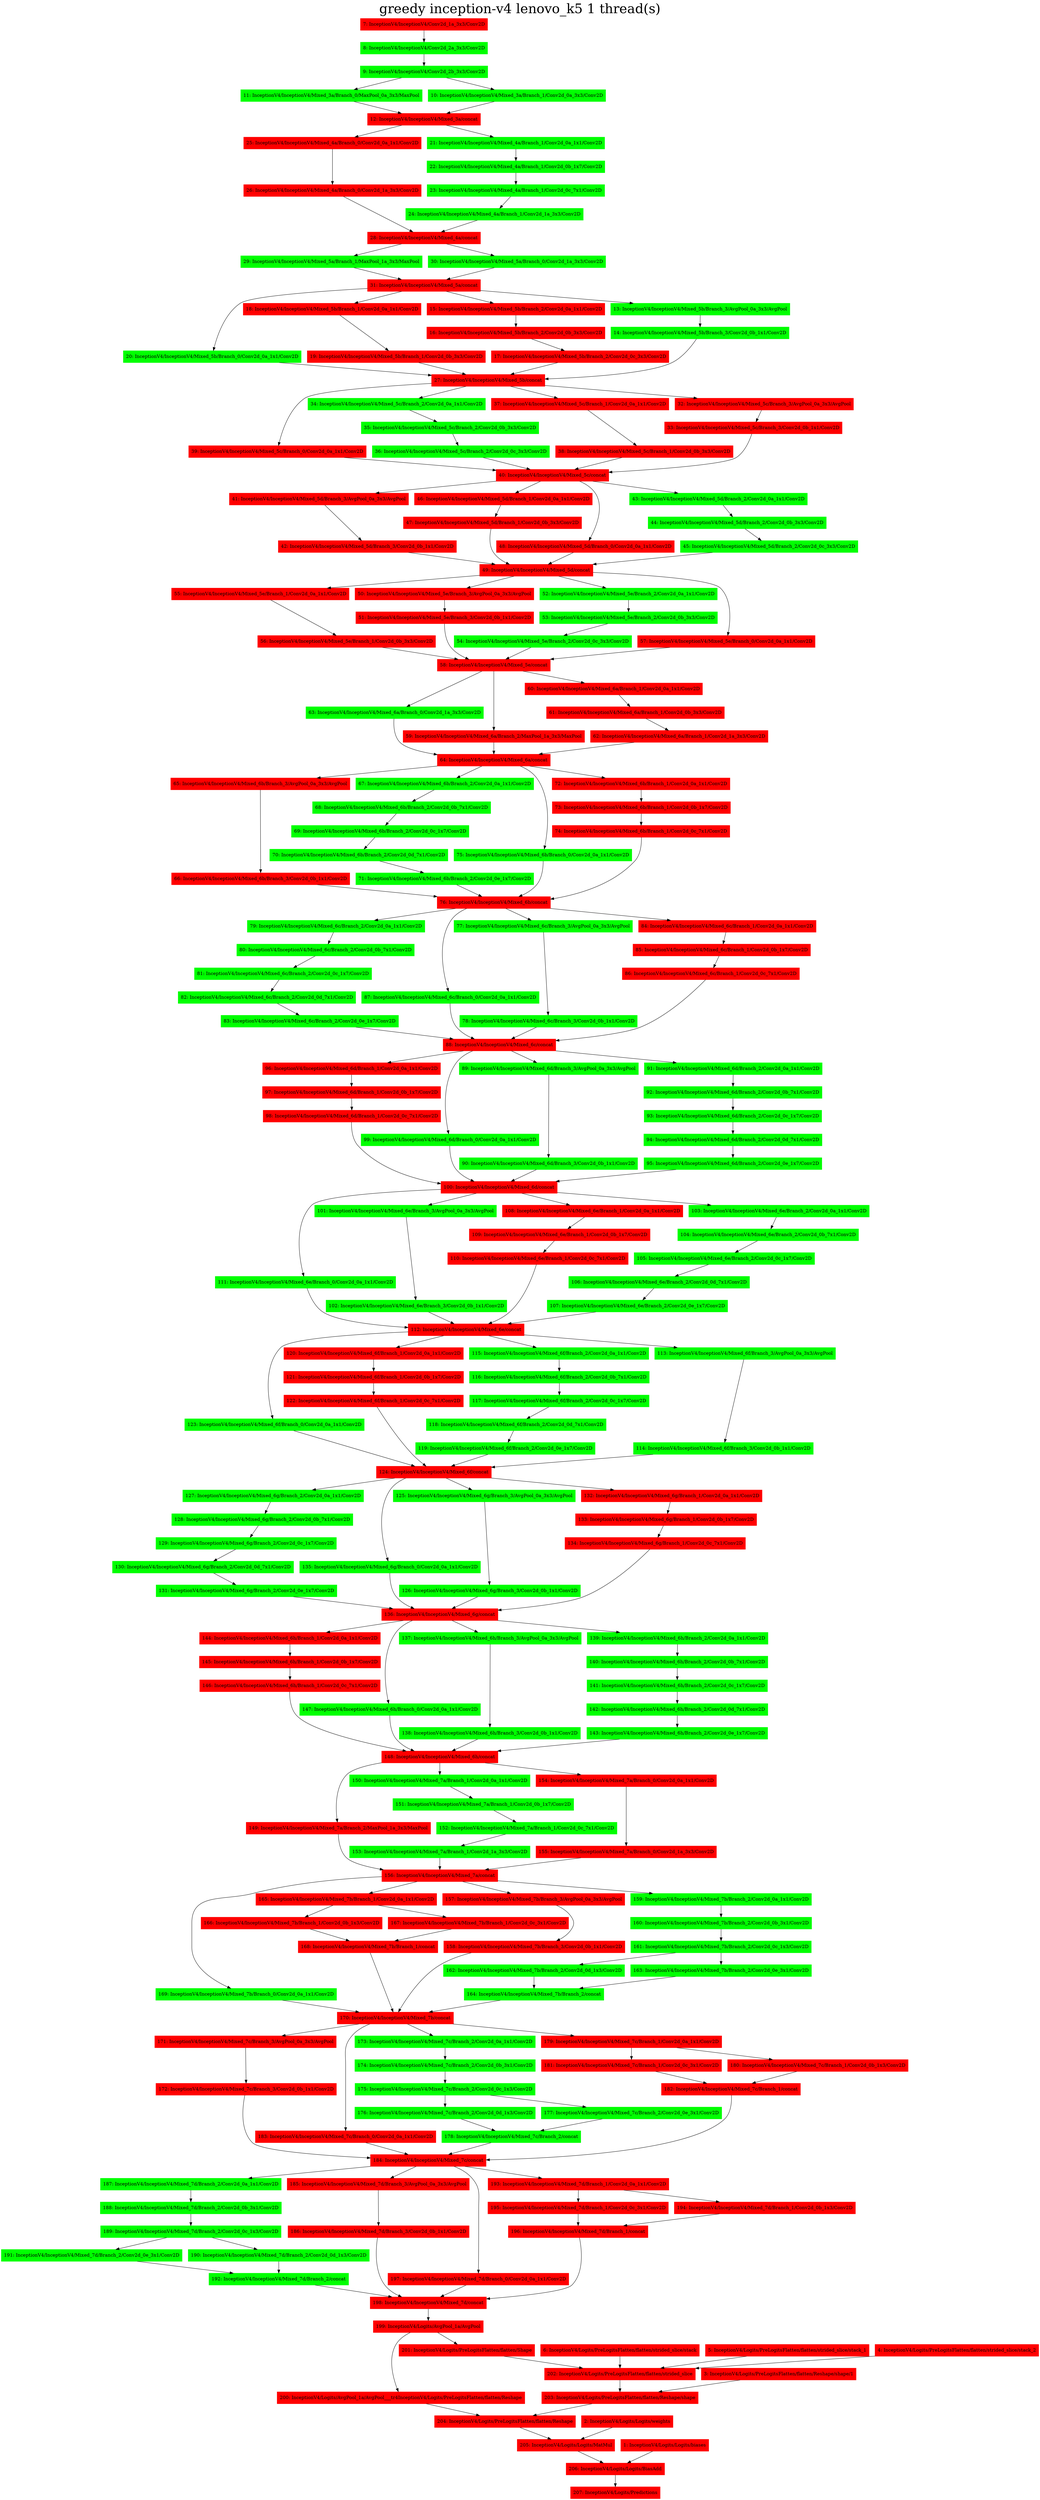 digraph G {
label     = "greedy inception-v4 lenovo_k5 1 thread(s)"
    labelloc  =  t // t: Place the graph's title on top.
    fontsize  = 40 // Make title stand out by giving a large font size
    fontcolor = black"7: InceptionV4/InceptionV4/Conv2d_1a_3x3/Conv2D"->"8: InceptionV4/InceptionV4/Conv2d_2a_3x3/Conv2D";
"7: InceptionV4/InceptionV4/Conv2d_1a_3x3/Conv2D" [shape=box,style=filled,color=red];
"8: InceptionV4/InceptionV4/Conv2d_2a_3x3/Conv2D"->"9: InceptionV4/InceptionV4/Conv2d_2b_3x3/Conv2D";
"8: InceptionV4/InceptionV4/Conv2d_2a_3x3/Conv2D" [shape=box,style=filled,color=green];
"9: InceptionV4/InceptionV4/Conv2d_2b_3x3/Conv2D"->"11: InceptionV4/InceptionV4/Mixed_3a/Branch_0/MaxPool_0a_3x3/MaxPool";
"9: InceptionV4/InceptionV4/Conv2d_2b_3x3/Conv2D"->"10: InceptionV4/InceptionV4/Mixed_3a/Branch_1/Conv2d_0a_3x3/Conv2D";
"9: InceptionV4/InceptionV4/Conv2d_2b_3x3/Conv2D" [shape=box,style=filled,color=green];
"11: InceptionV4/InceptionV4/Mixed_3a/Branch_0/MaxPool_0a_3x3/MaxPool"->"12: InceptionV4/InceptionV4/Mixed_3a/concat";
"11: InceptionV4/InceptionV4/Mixed_3a/Branch_0/MaxPool_0a_3x3/MaxPool" [shape=box,style=filled,color=green];
"10: InceptionV4/InceptionV4/Mixed_3a/Branch_1/Conv2d_0a_3x3/Conv2D"->"12: InceptionV4/InceptionV4/Mixed_3a/concat";
"10: InceptionV4/InceptionV4/Mixed_3a/Branch_1/Conv2d_0a_3x3/Conv2D" [shape=box,style=filled,color=green];
"12: InceptionV4/InceptionV4/Mixed_3a/concat"->"25: InceptionV4/InceptionV4/Mixed_4a/Branch_0/Conv2d_0a_1x1/Conv2D";
"12: InceptionV4/InceptionV4/Mixed_3a/concat"->"21: InceptionV4/InceptionV4/Mixed_4a/Branch_1/Conv2d_0a_1x1/Conv2D";
"12: InceptionV4/InceptionV4/Mixed_3a/concat" [shape=box,style=filled,color=red];
"25: InceptionV4/InceptionV4/Mixed_4a/Branch_0/Conv2d_0a_1x1/Conv2D"->"26: InceptionV4/InceptionV4/Mixed_4a/Branch_0/Conv2d_1a_3x3/Conv2D";
"25: InceptionV4/InceptionV4/Mixed_4a/Branch_0/Conv2d_0a_1x1/Conv2D" [shape=box,style=filled,color=red];
"26: InceptionV4/InceptionV4/Mixed_4a/Branch_0/Conv2d_1a_3x3/Conv2D"->"28: InceptionV4/InceptionV4/Mixed_4a/concat";
"26: InceptionV4/InceptionV4/Mixed_4a/Branch_0/Conv2d_1a_3x3/Conv2D" [shape=box,style=filled,color=red];
"21: InceptionV4/InceptionV4/Mixed_4a/Branch_1/Conv2d_0a_1x1/Conv2D"->"22: InceptionV4/InceptionV4/Mixed_4a/Branch_1/Conv2d_0b_1x7/Conv2D";
"21: InceptionV4/InceptionV4/Mixed_4a/Branch_1/Conv2d_0a_1x1/Conv2D" [shape=box,style=filled,color=green];
"22: InceptionV4/InceptionV4/Mixed_4a/Branch_1/Conv2d_0b_1x7/Conv2D"->"23: InceptionV4/InceptionV4/Mixed_4a/Branch_1/Conv2d_0c_7x1/Conv2D";
"22: InceptionV4/InceptionV4/Mixed_4a/Branch_1/Conv2d_0b_1x7/Conv2D" [shape=box,style=filled,color=green];
"23: InceptionV4/InceptionV4/Mixed_4a/Branch_1/Conv2d_0c_7x1/Conv2D"->"24: InceptionV4/InceptionV4/Mixed_4a/Branch_1/Conv2d_1a_3x3/Conv2D";
"23: InceptionV4/InceptionV4/Mixed_4a/Branch_1/Conv2d_0c_7x1/Conv2D" [shape=box,style=filled,color=green];
"24: InceptionV4/InceptionV4/Mixed_4a/Branch_1/Conv2d_1a_3x3/Conv2D"->"28: InceptionV4/InceptionV4/Mixed_4a/concat";
"24: InceptionV4/InceptionV4/Mixed_4a/Branch_1/Conv2d_1a_3x3/Conv2D" [shape=box,style=filled,color=green];
"28: InceptionV4/InceptionV4/Mixed_4a/concat"->"29: InceptionV4/InceptionV4/Mixed_5a/Branch_1/MaxPool_1a_3x3/MaxPool";
"28: InceptionV4/InceptionV4/Mixed_4a/concat"->"30: InceptionV4/InceptionV4/Mixed_5a/Branch_0/Conv2d_1a_3x3/Conv2D";
"28: InceptionV4/InceptionV4/Mixed_4a/concat" [shape=box,style=filled,color=red];
"30: InceptionV4/InceptionV4/Mixed_5a/Branch_0/Conv2d_1a_3x3/Conv2D"->"31: InceptionV4/InceptionV4/Mixed_5a/concat";
"30: InceptionV4/InceptionV4/Mixed_5a/Branch_0/Conv2d_1a_3x3/Conv2D" [shape=box,style=filled,color=green];
"29: InceptionV4/InceptionV4/Mixed_5a/Branch_1/MaxPool_1a_3x3/MaxPool"->"31: InceptionV4/InceptionV4/Mixed_5a/concat";
"29: InceptionV4/InceptionV4/Mixed_5a/Branch_1/MaxPool_1a_3x3/MaxPool" [shape=box,style=filled,color=green];
"31: InceptionV4/InceptionV4/Mixed_5a/concat"->"20: InceptionV4/InceptionV4/Mixed_5b/Branch_0/Conv2d_0a_1x1/Conv2D";
"31: InceptionV4/InceptionV4/Mixed_5a/concat"->"18: InceptionV4/InceptionV4/Mixed_5b/Branch_1/Conv2d_0a_1x1/Conv2D";
"31: InceptionV4/InceptionV4/Mixed_5a/concat"->"15: InceptionV4/InceptionV4/Mixed_5b/Branch_2/Conv2d_0a_1x1/Conv2D";
"31: InceptionV4/InceptionV4/Mixed_5a/concat"->"13: InceptionV4/InceptionV4/Mixed_5b/Branch_3/AvgPool_0a_3x3/AvgPool";
"31: InceptionV4/InceptionV4/Mixed_5a/concat" [shape=box,style=filled,color=red];
"20: InceptionV4/InceptionV4/Mixed_5b/Branch_0/Conv2d_0a_1x1/Conv2D"->"27: InceptionV4/InceptionV4/Mixed_5b/concat";
"20: InceptionV4/InceptionV4/Mixed_5b/Branch_0/Conv2d_0a_1x1/Conv2D" [shape=box,style=filled,color=green];
"18: InceptionV4/InceptionV4/Mixed_5b/Branch_1/Conv2d_0a_1x1/Conv2D"->"19: InceptionV4/InceptionV4/Mixed_5b/Branch_1/Conv2d_0b_3x3/Conv2D";
"18: InceptionV4/InceptionV4/Mixed_5b/Branch_1/Conv2d_0a_1x1/Conv2D" [shape=box,style=filled,color=red];
"19: InceptionV4/InceptionV4/Mixed_5b/Branch_1/Conv2d_0b_3x3/Conv2D"->"27: InceptionV4/InceptionV4/Mixed_5b/concat";
"19: InceptionV4/InceptionV4/Mixed_5b/Branch_1/Conv2d_0b_3x3/Conv2D" [shape=box,style=filled,color=red];
"15: InceptionV4/InceptionV4/Mixed_5b/Branch_2/Conv2d_0a_1x1/Conv2D"->"16: InceptionV4/InceptionV4/Mixed_5b/Branch_2/Conv2d_0b_3x3/Conv2D";
"15: InceptionV4/InceptionV4/Mixed_5b/Branch_2/Conv2d_0a_1x1/Conv2D" [shape=box,style=filled,color=red];
"16: InceptionV4/InceptionV4/Mixed_5b/Branch_2/Conv2d_0b_3x3/Conv2D"->"17: InceptionV4/InceptionV4/Mixed_5b/Branch_2/Conv2d_0c_3x3/Conv2D";
"16: InceptionV4/InceptionV4/Mixed_5b/Branch_2/Conv2d_0b_3x3/Conv2D" [shape=box,style=filled,color=red];
"17: InceptionV4/InceptionV4/Mixed_5b/Branch_2/Conv2d_0c_3x3/Conv2D"->"27: InceptionV4/InceptionV4/Mixed_5b/concat";
"17: InceptionV4/InceptionV4/Mixed_5b/Branch_2/Conv2d_0c_3x3/Conv2D" [shape=box,style=filled,color=red];
"13: InceptionV4/InceptionV4/Mixed_5b/Branch_3/AvgPool_0a_3x3/AvgPool"->"14: InceptionV4/InceptionV4/Mixed_5b/Branch_3/Conv2d_0b_1x1/Conv2D";
"13: InceptionV4/InceptionV4/Mixed_5b/Branch_3/AvgPool_0a_3x3/AvgPool" [shape=box,style=filled,color=green];
"14: InceptionV4/InceptionV4/Mixed_5b/Branch_3/Conv2d_0b_1x1/Conv2D"->"27: InceptionV4/InceptionV4/Mixed_5b/concat";
"14: InceptionV4/InceptionV4/Mixed_5b/Branch_3/Conv2d_0b_1x1/Conv2D" [shape=box,style=filled,color=green];
"27: InceptionV4/InceptionV4/Mixed_5b/concat"->"39: InceptionV4/InceptionV4/Mixed_5c/Branch_0/Conv2d_0a_1x1/Conv2D";
"27: InceptionV4/InceptionV4/Mixed_5b/concat"->"34: InceptionV4/InceptionV4/Mixed_5c/Branch_2/Conv2d_0a_1x1/Conv2D";
"27: InceptionV4/InceptionV4/Mixed_5b/concat"->"37: InceptionV4/InceptionV4/Mixed_5c/Branch_1/Conv2d_0a_1x1/Conv2D";
"27: InceptionV4/InceptionV4/Mixed_5b/concat"->"32: InceptionV4/InceptionV4/Mixed_5c/Branch_3/AvgPool_0a_3x3/AvgPool";
"27: InceptionV4/InceptionV4/Mixed_5b/concat" [shape=box,style=filled,color=red];
"39: InceptionV4/InceptionV4/Mixed_5c/Branch_0/Conv2d_0a_1x1/Conv2D"->"40: InceptionV4/InceptionV4/Mixed_5c/concat";
"39: InceptionV4/InceptionV4/Mixed_5c/Branch_0/Conv2d_0a_1x1/Conv2D" [shape=box,style=filled,color=red];
"37: InceptionV4/InceptionV4/Mixed_5c/Branch_1/Conv2d_0a_1x1/Conv2D"->"38: InceptionV4/InceptionV4/Mixed_5c/Branch_1/Conv2d_0b_3x3/Conv2D";
"37: InceptionV4/InceptionV4/Mixed_5c/Branch_1/Conv2d_0a_1x1/Conv2D" [shape=box,style=filled,color=red];
"38: InceptionV4/InceptionV4/Mixed_5c/Branch_1/Conv2d_0b_3x3/Conv2D"->"40: InceptionV4/InceptionV4/Mixed_5c/concat";
"38: InceptionV4/InceptionV4/Mixed_5c/Branch_1/Conv2d_0b_3x3/Conv2D" [shape=box,style=filled,color=red];
"34: InceptionV4/InceptionV4/Mixed_5c/Branch_2/Conv2d_0a_1x1/Conv2D"->"35: InceptionV4/InceptionV4/Mixed_5c/Branch_2/Conv2d_0b_3x3/Conv2D";
"34: InceptionV4/InceptionV4/Mixed_5c/Branch_2/Conv2d_0a_1x1/Conv2D" [shape=box,style=filled,color=green];
"35: InceptionV4/InceptionV4/Mixed_5c/Branch_2/Conv2d_0b_3x3/Conv2D"->"36: InceptionV4/InceptionV4/Mixed_5c/Branch_2/Conv2d_0c_3x3/Conv2D";
"35: InceptionV4/InceptionV4/Mixed_5c/Branch_2/Conv2d_0b_3x3/Conv2D" [shape=box,style=filled,color=green];
"36: InceptionV4/InceptionV4/Mixed_5c/Branch_2/Conv2d_0c_3x3/Conv2D"->"40: InceptionV4/InceptionV4/Mixed_5c/concat";
"36: InceptionV4/InceptionV4/Mixed_5c/Branch_2/Conv2d_0c_3x3/Conv2D" [shape=box,style=filled,color=green];
"32: InceptionV4/InceptionV4/Mixed_5c/Branch_3/AvgPool_0a_3x3/AvgPool"->"33: InceptionV4/InceptionV4/Mixed_5c/Branch_3/Conv2d_0b_1x1/Conv2D";
"32: InceptionV4/InceptionV4/Mixed_5c/Branch_3/AvgPool_0a_3x3/AvgPool" [shape=box,style=filled,color=red];
"33: InceptionV4/InceptionV4/Mixed_5c/Branch_3/Conv2d_0b_1x1/Conv2D"->"40: InceptionV4/InceptionV4/Mixed_5c/concat";
"33: InceptionV4/InceptionV4/Mixed_5c/Branch_3/Conv2d_0b_1x1/Conv2D" [shape=box,style=filled,color=red];
"40: InceptionV4/InceptionV4/Mixed_5c/concat"->"41: InceptionV4/InceptionV4/Mixed_5d/Branch_3/AvgPool_0a_3x3/AvgPool";
"40: InceptionV4/InceptionV4/Mixed_5c/concat"->"46: InceptionV4/InceptionV4/Mixed_5d/Branch_1/Conv2d_0a_1x1/Conv2D";
"40: InceptionV4/InceptionV4/Mixed_5c/concat"->"48: InceptionV4/InceptionV4/Mixed_5d/Branch_0/Conv2d_0a_1x1/Conv2D";
"40: InceptionV4/InceptionV4/Mixed_5c/concat"->"43: InceptionV4/InceptionV4/Mixed_5d/Branch_2/Conv2d_0a_1x1/Conv2D";
"40: InceptionV4/InceptionV4/Mixed_5c/concat" [shape=box,style=filled,color=red];
"48: InceptionV4/InceptionV4/Mixed_5d/Branch_0/Conv2d_0a_1x1/Conv2D"->"49: InceptionV4/InceptionV4/Mixed_5d/concat";
"48: InceptionV4/InceptionV4/Mixed_5d/Branch_0/Conv2d_0a_1x1/Conv2D" [shape=box,style=filled,color=red];
"46: InceptionV4/InceptionV4/Mixed_5d/Branch_1/Conv2d_0a_1x1/Conv2D"->"47: InceptionV4/InceptionV4/Mixed_5d/Branch_1/Conv2d_0b_3x3/Conv2D";
"46: InceptionV4/InceptionV4/Mixed_5d/Branch_1/Conv2d_0a_1x1/Conv2D" [shape=box,style=filled,color=red];
"47: InceptionV4/InceptionV4/Mixed_5d/Branch_1/Conv2d_0b_3x3/Conv2D"->"49: InceptionV4/InceptionV4/Mixed_5d/concat";
"47: InceptionV4/InceptionV4/Mixed_5d/Branch_1/Conv2d_0b_3x3/Conv2D" [shape=box,style=filled,color=red];
"43: InceptionV4/InceptionV4/Mixed_5d/Branch_2/Conv2d_0a_1x1/Conv2D"->"44: InceptionV4/InceptionV4/Mixed_5d/Branch_2/Conv2d_0b_3x3/Conv2D";
"43: InceptionV4/InceptionV4/Mixed_5d/Branch_2/Conv2d_0a_1x1/Conv2D" [shape=box,style=filled,color=green];
"44: InceptionV4/InceptionV4/Mixed_5d/Branch_2/Conv2d_0b_3x3/Conv2D"->"45: InceptionV4/InceptionV4/Mixed_5d/Branch_2/Conv2d_0c_3x3/Conv2D";
"44: InceptionV4/InceptionV4/Mixed_5d/Branch_2/Conv2d_0b_3x3/Conv2D" [shape=box,style=filled,color=green];
"45: InceptionV4/InceptionV4/Mixed_5d/Branch_2/Conv2d_0c_3x3/Conv2D"->"49: InceptionV4/InceptionV4/Mixed_5d/concat";
"45: InceptionV4/InceptionV4/Mixed_5d/Branch_2/Conv2d_0c_3x3/Conv2D" [shape=box,style=filled,color=green];
"41: InceptionV4/InceptionV4/Mixed_5d/Branch_3/AvgPool_0a_3x3/AvgPool"->"42: InceptionV4/InceptionV4/Mixed_5d/Branch_3/Conv2d_0b_1x1/Conv2D";
"41: InceptionV4/InceptionV4/Mixed_5d/Branch_3/AvgPool_0a_3x3/AvgPool" [shape=box,style=filled,color=red];
"42: InceptionV4/InceptionV4/Mixed_5d/Branch_3/Conv2d_0b_1x1/Conv2D"->"49: InceptionV4/InceptionV4/Mixed_5d/concat";
"42: InceptionV4/InceptionV4/Mixed_5d/Branch_3/Conv2d_0b_1x1/Conv2D" [shape=box,style=filled,color=red];
"49: InceptionV4/InceptionV4/Mixed_5d/concat"->"55: InceptionV4/InceptionV4/Mixed_5e/Branch_1/Conv2d_0a_1x1/Conv2D";
"49: InceptionV4/InceptionV4/Mixed_5d/concat"->"50: InceptionV4/InceptionV4/Mixed_5e/Branch_3/AvgPool_0a_3x3/AvgPool";
"49: InceptionV4/InceptionV4/Mixed_5d/concat"->"52: InceptionV4/InceptionV4/Mixed_5e/Branch_2/Conv2d_0a_1x1/Conv2D";
"49: InceptionV4/InceptionV4/Mixed_5d/concat"->"57: InceptionV4/InceptionV4/Mixed_5e/Branch_0/Conv2d_0a_1x1/Conv2D";
"49: InceptionV4/InceptionV4/Mixed_5d/concat" [shape=box,style=filled,color=red];
"57: InceptionV4/InceptionV4/Mixed_5e/Branch_0/Conv2d_0a_1x1/Conv2D"->"58: InceptionV4/InceptionV4/Mixed_5e/concat";
"57: InceptionV4/InceptionV4/Mixed_5e/Branch_0/Conv2d_0a_1x1/Conv2D" [shape=box,style=filled,color=red];
"55: InceptionV4/InceptionV4/Mixed_5e/Branch_1/Conv2d_0a_1x1/Conv2D"->"56: InceptionV4/InceptionV4/Mixed_5e/Branch_1/Conv2d_0b_3x3/Conv2D";
"55: InceptionV4/InceptionV4/Mixed_5e/Branch_1/Conv2d_0a_1x1/Conv2D" [shape=box,style=filled,color=red];
"56: InceptionV4/InceptionV4/Mixed_5e/Branch_1/Conv2d_0b_3x3/Conv2D"->"58: InceptionV4/InceptionV4/Mixed_5e/concat";
"56: InceptionV4/InceptionV4/Mixed_5e/Branch_1/Conv2d_0b_3x3/Conv2D" [shape=box,style=filled,color=red];
"52: InceptionV4/InceptionV4/Mixed_5e/Branch_2/Conv2d_0a_1x1/Conv2D"->"53: InceptionV4/InceptionV4/Mixed_5e/Branch_2/Conv2d_0b_3x3/Conv2D";
"52: InceptionV4/InceptionV4/Mixed_5e/Branch_2/Conv2d_0a_1x1/Conv2D" [shape=box,style=filled,color=green];
"53: InceptionV4/InceptionV4/Mixed_5e/Branch_2/Conv2d_0b_3x3/Conv2D"->"54: InceptionV4/InceptionV4/Mixed_5e/Branch_2/Conv2d_0c_3x3/Conv2D";
"53: InceptionV4/InceptionV4/Mixed_5e/Branch_2/Conv2d_0b_3x3/Conv2D" [shape=box,style=filled,color=green];
"54: InceptionV4/InceptionV4/Mixed_5e/Branch_2/Conv2d_0c_3x3/Conv2D"->"58: InceptionV4/InceptionV4/Mixed_5e/concat";
"54: InceptionV4/InceptionV4/Mixed_5e/Branch_2/Conv2d_0c_3x3/Conv2D" [shape=box,style=filled,color=green];
"50: InceptionV4/InceptionV4/Mixed_5e/Branch_3/AvgPool_0a_3x3/AvgPool"->"51: InceptionV4/InceptionV4/Mixed_5e/Branch_3/Conv2d_0b_1x1/Conv2D";
"50: InceptionV4/InceptionV4/Mixed_5e/Branch_3/AvgPool_0a_3x3/AvgPool" [shape=box,style=filled,color=red];
"51: InceptionV4/InceptionV4/Mixed_5e/Branch_3/Conv2d_0b_1x1/Conv2D"->"58: InceptionV4/InceptionV4/Mixed_5e/concat";
"51: InceptionV4/InceptionV4/Mixed_5e/Branch_3/Conv2d_0b_1x1/Conv2D" [shape=box,style=filled,color=red];
"58: InceptionV4/InceptionV4/Mixed_5e/concat"->"63: InceptionV4/InceptionV4/Mixed_6a/Branch_0/Conv2d_1a_3x3/Conv2D";
"58: InceptionV4/InceptionV4/Mixed_5e/concat"->"59: InceptionV4/InceptionV4/Mixed_6a/Branch_2/MaxPool_1a_3x3/MaxPool";
"58: InceptionV4/InceptionV4/Mixed_5e/concat"->"60: InceptionV4/InceptionV4/Mixed_6a/Branch_1/Conv2d_0a_1x1/Conv2D";
"58: InceptionV4/InceptionV4/Mixed_5e/concat" [shape=box,style=filled,color=red];
"63: InceptionV4/InceptionV4/Mixed_6a/Branch_0/Conv2d_1a_3x3/Conv2D"->"64: InceptionV4/InceptionV4/Mixed_6a/concat";
"63: InceptionV4/InceptionV4/Mixed_6a/Branch_0/Conv2d_1a_3x3/Conv2D" [shape=box,style=filled,color=green];
"60: InceptionV4/InceptionV4/Mixed_6a/Branch_1/Conv2d_0a_1x1/Conv2D"->"61: InceptionV4/InceptionV4/Mixed_6a/Branch_1/Conv2d_0b_3x3/Conv2D";
"60: InceptionV4/InceptionV4/Mixed_6a/Branch_1/Conv2d_0a_1x1/Conv2D" [shape=box,style=filled,color=red];
"61: InceptionV4/InceptionV4/Mixed_6a/Branch_1/Conv2d_0b_3x3/Conv2D"->"62: InceptionV4/InceptionV4/Mixed_6a/Branch_1/Conv2d_1a_3x3/Conv2D";
"61: InceptionV4/InceptionV4/Mixed_6a/Branch_1/Conv2d_0b_3x3/Conv2D" [shape=box,style=filled,color=red];
"62: InceptionV4/InceptionV4/Mixed_6a/Branch_1/Conv2d_1a_3x3/Conv2D"->"64: InceptionV4/InceptionV4/Mixed_6a/concat";
"62: InceptionV4/InceptionV4/Mixed_6a/Branch_1/Conv2d_1a_3x3/Conv2D" [shape=box,style=filled,color=red];
"59: InceptionV4/InceptionV4/Mixed_6a/Branch_2/MaxPool_1a_3x3/MaxPool"->"64: InceptionV4/InceptionV4/Mixed_6a/concat";
"59: InceptionV4/InceptionV4/Mixed_6a/Branch_2/MaxPool_1a_3x3/MaxPool" [shape=box,style=filled,color=red];
"64: InceptionV4/InceptionV4/Mixed_6a/concat"->"65: InceptionV4/InceptionV4/Mixed_6b/Branch_3/AvgPool_0a_3x3/AvgPool";
"64: InceptionV4/InceptionV4/Mixed_6a/concat"->"67: InceptionV4/InceptionV4/Mixed_6b/Branch_2/Conv2d_0a_1x1/Conv2D";
"64: InceptionV4/InceptionV4/Mixed_6a/concat"->"75: InceptionV4/InceptionV4/Mixed_6b/Branch_0/Conv2d_0a_1x1/Conv2D";
"64: InceptionV4/InceptionV4/Mixed_6a/concat"->"72: InceptionV4/InceptionV4/Mixed_6b/Branch_1/Conv2d_0a_1x1/Conv2D";
"64: InceptionV4/InceptionV4/Mixed_6a/concat" [shape=box,style=filled,color=red];
"75: InceptionV4/InceptionV4/Mixed_6b/Branch_0/Conv2d_0a_1x1/Conv2D"->"76: InceptionV4/InceptionV4/Mixed_6b/concat";
"75: InceptionV4/InceptionV4/Mixed_6b/Branch_0/Conv2d_0a_1x1/Conv2D" [shape=box,style=filled,color=green];
"72: InceptionV4/InceptionV4/Mixed_6b/Branch_1/Conv2d_0a_1x1/Conv2D"->"73: InceptionV4/InceptionV4/Mixed_6b/Branch_1/Conv2d_0b_1x7/Conv2D";
"72: InceptionV4/InceptionV4/Mixed_6b/Branch_1/Conv2d_0a_1x1/Conv2D" [shape=box,style=filled,color=red];
"73: InceptionV4/InceptionV4/Mixed_6b/Branch_1/Conv2d_0b_1x7/Conv2D"->"74: InceptionV4/InceptionV4/Mixed_6b/Branch_1/Conv2d_0c_7x1/Conv2D";
"73: InceptionV4/InceptionV4/Mixed_6b/Branch_1/Conv2d_0b_1x7/Conv2D" [shape=box,style=filled,color=red];
"74: InceptionV4/InceptionV4/Mixed_6b/Branch_1/Conv2d_0c_7x1/Conv2D"->"76: InceptionV4/InceptionV4/Mixed_6b/concat";
"74: InceptionV4/InceptionV4/Mixed_6b/Branch_1/Conv2d_0c_7x1/Conv2D" [shape=box,style=filled,color=red];
"67: InceptionV4/InceptionV4/Mixed_6b/Branch_2/Conv2d_0a_1x1/Conv2D"->"68: InceptionV4/InceptionV4/Mixed_6b/Branch_2/Conv2d_0b_7x1/Conv2D";
"67: InceptionV4/InceptionV4/Mixed_6b/Branch_2/Conv2d_0a_1x1/Conv2D" [shape=box,style=filled,color=green];
"68: InceptionV4/InceptionV4/Mixed_6b/Branch_2/Conv2d_0b_7x1/Conv2D"->"69: InceptionV4/InceptionV4/Mixed_6b/Branch_2/Conv2d_0c_1x7/Conv2D";
"68: InceptionV4/InceptionV4/Mixed_6b/Branch_2/Conv2d_0b_7x1/Conv2D" [shape=box,style=filled,color=green];
"69: InceptionV4/InceptionV4/Mixed_6b/Branch_2/Conv2d_0c_1x7/Conv2D"->"70: InceptionV4/InceptionV4/Mixed_6b/Branch_2/Conv2d_0d_7x1/Conv2D";
"69: InceptionV4/InceptionV4/Mixed_6b/Branch_2/Conv2d_0c_1x7/Conv2D" [shape=box,style=filled,color=green];
"70: InceptionV4/InceptionV4/Mixed_6b/Branch_2/Conv2d_0d_7x1/Conv2D"->"71: InceptionV4/InceptionV4/Mixed_6b/Branch_2/Conv2d_0e_1x7/Conv2D";
"70: InceptionV4/InceptionV4/Mixed_6b/Branch_2/Conv2d_0d_7x1/Conv2D" [shape=box,style=filled,color=green];
"71: InceptionV4/InceptionV4/Mixed_6b/Branch_2/Conv2d_0e_1x7/Conv2D"->"76: InceptionV4/InceptionV4/Mixed_6b/concat";
"71: InceptionV4/InceptionV4/Mixed_6b/Branch_2/Conv2d_0e_1x7/Conv2D" [shape=box,style=filled,color=green];
"65: InceptionV4/InceptionV4/Mixed_6b/Branch_3/AvgPool_0a_3x3/AvgPool"->"66: InceptionV4/InceptionV4/Mixed_6b/Branch_3/Conv2d_0b_1x1/Conv2D";
"65: InceptionV4/InceptionV4/Mixed_6b/Branch_3/AvgPool_0a_3x3/AvgPool" [shape=box,style=filled,color=red];
"66: InceptionV4/InceptionV4/Mixed_6b/Branch_3/Conv2d_0b_1x1/Conv2D"->"76: InceptionV4/InceptionV4/Mixed_6b/concat";
"66: InceptionV4/InceptionV4/Mixed_6b/Branch_3/Conv2d_0b_1x1/Conv2D" [shape=box,style=filled,color=red];
"76: InceptionV4/InceptionV4/Mixed_6b/concat"->"79: InceptionV4/InceptionV4/Mixed_6c/Branch_2/Conv2d_0a_1x1/Conv2D";
"76: InceptionV4/InceptionV4/Mixed_6b/concat"->"87: InceptionV4/InceptionV4/Mixed_6c/Branch_0/Conv2d_0a_1x1/Conv2D";
"76: InceptionV4/InceptionV4/Mixed_6b/concat"->"77: InceptionV4/InceptionV4/Mixed_6c/Branch_3/AvgPool_0a_3x3/AvgPool";
"76: InceptionV4/InceptionV4/Mixed_6b/concat"->"84: InceptionV4/InceptionV4/Mixed_6c/Branch_1/Conv2d_0a_1x1/Conv2D";
"76: InceptionV4/InceptionV4/Mixed_6b/concat" [shape=box,style=filled,color=red];
"87: InceptionV4/InceptionV4/Mixed_6c/Branch_0/Conv2d_0a_1x1/Conv2D"->"88: InceptionV4/InceptionV4/Mixed_6c/concat";
"87: InceptionV4/InceptionV4/Mixed_6c/Branch_0/Conv2d_0a_1x1/Conv2D" [shape=box,style=filled,color=green];
"84: InceptionV4/InceptionV4/Mixed_6c/Branch_1/Conv2d_0a_1x1/Conv2D"->"85: InceptionV4/InceptionV4/Mixed_6c/Branch_1/Conv2d_0b_1x7/Conv2D";
"84: InceptionV4/InceptionV4/Mixed_6c/Branch_1/Conv2d_0a_1x1/Conv2D" [shape=box,style=filled,color=red];
"85: InceptionV4/InceptionV4/Mixed_6c/Branch_1/Conv2d_0b_1x7/Conv2D"->"86: InceptionV4/InceptionV4/Mixed_6c/Branch_1/Conv2d_0c_7x1/Conv2D";
"85: InceptionV4/InceptionV4/Mixed_6c/Branch_1/Conv2d_0b_1x7/Conv2D" [shape=box,style=filled,color=red];
"86: InceptionV4/InceptionV4/Mixed_6c/Branch_1/Conv2d_0c_7x1/Conv2D"->"88: InceptionV4/InceptionV4/Mixed_6c/concat";
"86: InceptionV4/InceptionV4/Mixed_6c/Branch_1/Conv2d_0c_7x1/Conv2D" [shape=box,style=filled,color=red];
"79: InceptionV4/InceptionV4/Mixed_6c/Branch_2/Conv2d_0a_1x1/Conv2D"->"80: InceptionV4/InceptionV4/Mixed_6c/Branch_2/Conv2d_0b_7x1/Conv2D";
"79: InceptionV4/InceptionV4/Mixed_6c/Branch_2/Conv2d_0a_1x1/Conv2D" [shape=box,style=filled,color=green];
"80: InceptionV4/InceptionV4/Mixed_6c/Branch_2/Conv2d_0b_7x1/Conv2D"->"81: InceptionV4/InceptionV4/Mixed_6c/Branch_2/Conv2d_0c_1x7/Conv2D";
"80: InceptionV4/InceptionV4/Mixed_6c/Branch_2/Conv2d_0b_7x1/Conv2D" [shape=box,style=filled,color=green];
"81: InceptionV4/InceptionV4/Mixed_6c/Branch_2/Conv2d_0c_1x7/Conv2D"->"82: InceptionV4/InceptionV4/Mixed_6c/Branch_2/Conv2d_0d_7x1/Conv2D";
"81: InceptionV4/InceptionV4/Mixed_6c/Branch_2/Conv2d_0c_1x7/Conv2D" [shape=box,style=filled,color=green];
"82: InceptionV4/InceptionV4/Mixed_6c/Branch_2/Conv2d_0d_7x1/Conv2D"->"83: InceptionV4/InceptionV4/Mixed_6c/Branch_2/Conv2d_0e_1x7/Conv2D";
"82: InceptionV4/InceptionV4/Mixed_6c/Branch_2/Conv2d_0d_7x1/Conv2D" [shape=box,style=filled,color=green];
"83: InceptionV4/InceptionV4/Mixed_6c/Branch_2/Conv2d_0e_1x7/Conv2D"->"88: InceptionV4/InceptionV4/Mixed_6c/concat";
"83: InceptionV4/InceptionV4/Mixed_6c/Branch_2/Conv2d_0e_1x7/Conv2D" [shape=box,style=filled,color=green];
"77: InceptionV4/InceptionV4/Mixed_6c/Branch_3/AvgPool_0a_3x3/AvgPool"->"78: InceptionV4/InceptionV4/Mixed_6c/Branch_3/Conv2d_0b_1x1/Conv2D";
"77: InceptionV4/InceptionV4/Mixed_6c/Branch_3/AvgPool_0a_3x3/AvgPool" [shape=box,style=filled,color=green];
"78: InceptionV4/InceptionV4/Mixed_6c/Branch_3/Conv2d_0b_1x1/Conv2D"->"88: InceptionV4/InceptionV4/Mixed_6c/concat";
"78: InceptionV4/InceptionV4/Mixed_6c/Branch_3/Conv2d_0b_1x1/Conv2D" [shape=box,style=filled,color=green];
"88: InceptionV4/InceptionV4/Mixed_6c/concat"->"96: InceptionV4/InceptionV4/Mixed_6d/Branch_1/Conv2d_0a_1x1/Conv2D";
"88: InceptionV4/InceptionV4/Mixed_6c/concat"->"99: InceptionV4/InceptionV4/Mixed_6d/Branch_0/Conv2d_0a_1x1/Conv2D";
"88: InceptionV4/InceptionV4/Mixed_6c/concat"->"89: InceptionV4/InceptionV4/Mixed_6d/Branch_3/AvgPool_0a_3x3/AvgPool";
"88: InceptionV4/InceptionV4/Mixed_6c/concat"->"91: InceptionV4/InceptionV4/Mixed_6d/Branch_2/Conv2d_0a_1x1/Conv2D";
"88: InceptionV4/InceptionV4/Mixed_6c/concat" [shape=box,style=filled,color=red];
"99: InceptionV4/InceptionV4/Mixed_6d/Branch_0/Conv2d_0a_1x1/Conv2D"->"100: InceptionV4/InceptionV4/Mixed_6d/concat";
"99: InceptionV4/InceptionV4/Mixed_6d/Branch_0/Conv2d_0a_1x1/Conv2D" [shape=box,style=filled,color=green];
"96: InceptionV4/InceptionV4/Mixed_6d/Branch_1/Conv2d_0a_1x1/Conv2D"->"97: InceptionV4/InceptionV4/Mixed_6d/Branch_1/Conv2d_0b_1x7/Conv2D";
"96: InceptionV4/InceptionV4/Mixed_6d/Branch_1/Conv2d_0a_1x1/Conv2D" [shape=box,style=filled,color=red];
"97: InceptionV4/InceptionV4/Mixed_6d/Branch_1/Conv2d_0b_1x7/Conv2D"->"98: InceptionV4/InceptionV4/Mixed_6d/Branch_1/Conv2d_0c_7x1/Conv2D";
"97: InceptionV4/InceptionV4/Mixed_6d/Branch_1/Conv2d_0b_1x7/Conv2D" [shape=box,style=filled,color=red];
"98: InceptionV4/InceptionV4/Mixed_6d/Branch_1/Conv2d_0c_7x1/Conv2D"->"100: InceptionV4/InceptionV4/Mixed_6d/concat";
"98: InceptionV4/InceptionV4/Mixed_6d/Branch_1/Conv2d_0c_7x1/Conv2D" [shape=box,style=filled,color=red];
"91: InceptionV4/InceptionV4/Mixed_6d/Branch_2/Conv2d_0a_1x1/Conv2D"->"92: InceptionV4/InceptionV4/Mixed_6d/Branch_2/Conv2d_0b_7x1/Conv2D";
"91: InceptionV4/InceptionV4/Mixed_6d/Branch_2/Conv2d_0a_1x1/Conv2D" [shape=box,style=filled,color=green];
"92: InceptionV4/InceptionV4/Mixed_6d/Branch_2/Conv2d_0b_7x1/Conv2D"->"93: InceptionV4/InceptionV4/Mixed_6d/Branch_2/Conv2d_0c_1x7/Conv2D";
"92: InceptionV4/InceptionV4/Mixed_6d/Branch_2/Conv2d_0b_7x1/Conv2D" [shape=box,style=filled,color=green];
"93: InceptionV4/InceptionV4/Mixed_6d/Branch_2/Conv2d_0c_1x7/Conv2D"->"94: InceptionV4/InceptionV4/Mixed_6d/Branch_2/Conv2d_0d_7x1/Conv2D";
"93: InceptionV4/InceptionV4/Mixed_6d/Branch_2/Conv2d_0c_1x7/Conv2D" [shape=box,style=filled,color=green];
"94: InceptionV4/InceptionV4/Mixed_6d/Branch_2/Conv2d_0d_7x1/Conv2D"->"95: InceptionV4/InceptionV4/Mixed_6d/Branch_2/Conv2d_0e_1x7/Conv2D";
"94: InceptionV4/InceptionV4/Mixed_6d/Branch_2/Conv2d_0d_7x1/Conv2D" [shape=box,style=filled,color=green];
"95: InceptionV4/InceptionV4/Mixed_6d/Branch_2/Conv2d_0e_1x7/Conv2D"->"100: InceptionV4/InceptionV4/Mixed_6d/concat";
"95: InceptionV4/InceptionV4/Mixed_6d/Branch_2/Conv2d_0e_1x7/Conv2D" [shape=box,style=filled,color=green];
"89: InceptionV4/InceptionV4/Mixed_6d/Branch_3/AvgPool_0a_3x3/AvgPool"->"90: InceptionV4/InceptionV4/Mixed_6d/Branch_3/Conv2d_0b_1x1/Conv2D";
"89: InceptionV4/InceptionV4/Mixed_6d/Branch_3/AvgPool_0a_3x3/AvgPool" [shape=box,style=filled,color=green];
"90: InceptionV4/InceptionV4/Mixed_6d/Branch_3/Conv2d_0b_1x1/Conv2D"->"100: InceptionV4/InceptionV4/Mixed_6d/concat";
"90: InceptionV4/InceptionV4/Mixed_6d/Branch_3/Conv2d_0b_1x1/Conv2D" [shape=box,style=filled,color=green];
"100: InceptionV4/InceptionV4/Mixed_6d/concat"->"111: InceptionV4/InceptionV4/Mixed_6e/Branch_0/Conv2d_0a_1x1/Conv2D";
"100: InceptionV4/InceptionV4/Mixed_6d/concat"->"101: InceptionV4/InceptionV4/Mixed_6e/Branch_3/AvgPool_0a_3x3/AvgPool";
"100: InceptionV4/InceptionV4/Mixed_6d/concat"->"108: InceptionV4/InceptionV4/Mixed_6e/Branch_1/Conv2d_0a_1x1/Conv2D";
"100: InceptionV4/InceptionV4/Mixed_6d/concat"->"103: InceptionV4/InceptionV4/Mixed_6e/Branch_2/Conv2d_0a_1x1/Conv2D";
"100: InceptionV4/InceptionV4/Mixed_6d/concat" [shape=box,style=filled,color=red];
"111: InceptionV4/InceptionV4/Mixed_6e/Branch_0/Conv2d_0a_1x1/Conv2D"->"112: InceptionV4/InceptionV4/Mixed_6e/concat";
"111: InceptionV4/InceptionV4/Mixed_6e/Branch_0/Conv2d_0a_1x1/Conv2D" [shape=box,style=filled,color=green];
"108: InceptionV4/InceptionV4/Mixed_6e/Branch_1/Conv2d_0a_1x1/Conv2D"->"109: InceptionV4/InceptionV4/Mixed_6e/Branch_1/Conv2d_0b_1x7/Conv2D";
"108: InceptionV4/InceptionV4/Mixed_6e/Branch_1/Conv2d_0a_1x1/Conv2D" [shape=box,style=filled,color=red];
"109: InceptionV4/InceptionV4/Mixed_6e/Branch_1/Conv2d_0b_1x7/Conv2D"->"110: InceptionV4/InceptionV4/Mixed_6e/Branch_1/Conv2d_0c_7x1/Conv2D";
"109: InceptionV4/InceptionV4/Mixed_6e/Branch_1/Conv2d_0b_1x7/Conv2D" [shape=box,style=filled,color=red];
"110: InceptionV4/InceptionV4/Mixed_6e/Branch_1/Conv2d_0c_7x1/Conv2D"->"112: InceptionV4/InceptionV4/Mixed_6e/concat";
"110: InceptionV4/InceptionV4/Mixed_6e/Branch_1/Conv2d_0c_7x1/Conv2D" [shape=box,style=filled,color=red];
"103: InceptionV4/InceptionV4/Mixed_6e/Branch_2/Conv2d_0a_1x1/Conv2D"->"104: InceptionV4/InceptionV4/Mixed_6e/Branch_2/Conv2d_0b_7x1/Conv2D";
"103: InceptionV4/InceptionV4/Mixed_6e/Branch_2/Conv2d_0a_1x1/Conv2D" [shape=box,style=filled,color=green];
"104: InceptionV4/InceptionV4/Mixed_6e/Branch_2/Conv2d_0b_7x1/Conv2D"->"105: InceptionV4/InceptionV4/Mixed_6e/Branch_2/Conv2d_0c_1x7/Conv2D";
"104: InceptionV4/InceptionV4/Mixed_6e/Branch_2/Conv2d_0b_7x1/Conv2D" [shape=box,style=filled,color=green];
"105: InceptionV4/InceptionV4/Mixed_6e/Branch_2/Conv2d_0c_1x7/Conv2D"->"106: InceptionV4/InceptionV4/Mixed_6e/Branch_2/Conv2d_0d_7x1/Conv2D";
"105: InceptionV4/InceptionV4/Mixed_6e/Branch_2/Conv2d_0c_1x7/Conv2D" [shape=box,style=filled,color=green];
"106: InceptionV4/InceptionV4/Mixed_6e/Branch_2/Conv2d_0d_7x1/Conv2D"->"107: InceptionV4/InceptionV4/Mixed_6e/Branch_2/Conv2d_0e_1x7/Conv2D";
"106: InceptionV4/InceptionV4/Mixed_6e/Branch_2/Conv2d_0d_7x1/Conv2D" [shape=box,style=filled,color=green];
"107: InceptionV4/InceptionV4/Mixed_6e/Branch_2/Conv2d_0e_1x7/Conv2D"->"112: InceptionV4/InceptionV4/Mixed_6e/concat";
"107: InceptionV4/InceptionV4/Mixed_6e/Branch_2/Conv2d_0e_1x7/Conv2D" [shape=box,style=filled,color=green];
"101: InceptionV4/InceptionV4/Mixed_6e/Branch_3/AvgPool_0a_3x3/AvgPool"->"102: InceptionV4/InceptionV4/Mixed_6e/Branch_3/Conv2d_0b_1x1/Conv2D";
"101: InceptionV4/InceptionV4/Mixed_6e/Branch_3/AvgPool_0a_3x3/AvgPool" [shape=box,style=filled,color=green];
"102: InceptionV4/InceptionV4/Mixed_6e/Branch_3/Conv2d_0b_1x1/Conv2D"->"112: InceptionV4/InceptionV4/Mixed_6e/concat";
"102: InceptionV4/InceptionV4/Mixed_6e/Branch_3/Conv2d_0b_1x1/Conv2D" [shape=box,style=filled,color=green];
"112: InceptionV4/InceptionV4/Mixed_6e/concat"->"123: InceptionV4/InceptionV4/Mixed_6f/Branch_0/Conv2d_0a_1x1/Conv2D";
"112: InceptionV4/InceptionV4/Mixed_6e/concat"->"120: InceptionV4/InceptionV4/Mixed_6f/Branch_1/Conv2d_0a_1x1/Conv2D";
"112: InceptionV4/InceptionV4/Mixed_6e/concat"->"115: InceptionV4/InceptionV4/Mixed_6f/Branch_2/Conv2d_0a_1x1/Conv2D";
"112: InceptionV4/InceptionV4/Mixed_6e/concat"->"113: InceptionV4/InceptionV4/Mixed_6f/Branch_3/AvgPool_0a_3x3/AvgPool";
"112: InceptionV4/InceptionV4/Mixed_6e/concat" [shape=box,style=filled,color=red];
"123: InceptionV4/InceptionV4/Mixed_6f/Branch_0/Conv2d_0a_1x1/Conv2D"->"124: InceptionV4/InceptionV4/Mixed_6f/concat";
"123: InceptionV4/InceptionV4/Mixed_6f/Branch_0/Conv2d_0a_1x1/Conv2D" [shape=box,style=filled,color=green];
"120: InceptionV4/InceptionV4/Mixed_6f/Branch_1/Conv2d_0a_1x1/Conv2D"->"121: InceptionV4/InceptionV4/Mixed_6f/Branch_1/Conv2d_0b_1x7/Conv2D";
"120: InceptionV4/InceptionV4/Mixed_6f/Branch_1/Conv2d_0a_1x1/Conv2D" [shape=box,style=filled,color=red];
"121: InceptionV4/InceptionV4/Mixed_6f/Branch_1/Conv2d_0b_1x7/Conv2D"->"122: InceptionV4/InceptionV4/Mixed_6f/Branch_1/Conv2d_0c_7x1/Conv2D";
"121: InceptionV4/InceptionV4/Mixed_6f/Branch_1/Conv2d_0b_1x7/Conv2D" [shape=box,style=filled,color=red];
"122: InceptionV4/InceptionV4/Mixed_6f/Branch_1/Conv2d_0c_7x1/Conv2D"->"124: InceptionV4/InceptionV4/Mixed_6f/concat";
"122: InceptionV4/InceptionV4/Mixed_6f/Branch_1/Conv2d_0c_7x1/Conv2D" [shape=box,style=filled,color=red];
"115: InceptionV4/InceptionV4/Mixed_6f/Branch_2/Conv2d_0a_1x1/Conv2D"->"116: InceptionV4/InceptionV4/Mixed_6f/Branch_2/Conv2d_0b_7x1/Conv2D";
"115: InceptionV4/InceptionV4/Mixed_6f/Branch_2/Conv2d_0a_1x1/Conv2D" [shape=box,style=filled,color=green];
"116: InceptionV4/InceptionV4/Mixed_6f/Branch_2/Conv2d_0b_7x1/Conv2D"->"117: InceptionV4/InceptionV4/Mixed_6f/Branch_2/Conv2d_0c_1x7/Conv2D";
"116: InceptionV4/InceptionV4/Mixed_6f/Branch_2/Conv2d_0b_7x1/Conv2D" [shape=box,style=filled,color=green];
"117: InceptionV4/InceptionV4/Mixed_6f/Branch_2/Conv2d_0c_1x7/Conv2D"->"118: InceptionV4/InceptionV4/Mixed_6f/Branch_2/Conv2d_0d_7x1/Conv2D";
"117: InceptionV4/InceptionV4/Mixed_6f/Branch_2/Conv2d_0c_1x7/Conv2D" [shape=box,style=filled,color=green];
"118: InceptionV4/InceptionV4/Mixed_6f/Branch_2/Conv2d_0d_7x1/Conv2D"->"119: InceptionV4/InceptionV4/Mixed_6f/Branch_2/Conv2d_0e_1x7/Conv2D";
"118: InceptionV4/InceptionV4/Mixed_6f/Branch_2/Conv2d_0d_7x1/Conv2D" [shape=box,style=filled,color=green];
"119: InceptionV4/InceptionV4/Mixed_6f/Branch_2/Conv2d_0e_1x7/Conv2D"->"124: InceptionV4/InceptionV4/Mixed_6f/concat";
"119: InceptionV4/InceptionV4/Mixed_6f/Branch_2/Conv2d_0e_1x7/Conv2D" [shape=box,style=filled,color=green];
"113: InceptionV4/InceptionV4/Mixed_6f/Branch_3/AvgPool_0a_3x3/AvgPool"->"114: InceptionV4/InceptionV4/Mixed_6f/Branch_3/Conv2d_0b_1x1/Conv2D";
"113: InceptionV4/InceptionV4/Mixed_6f/Branch_3/AvgPool_0a_3x3/AvgPool" [shape=box,style=filled,color=green];
"114: InceptionV4/InceptionV4/Mixed_6f/Branch_3/Conv2d_0b_1x1/Conv2D"->"124: InceptionV4/InceptionV4/Mixed_6f/concat";
"114: InceptionV4/InceptionV4/Mixed_6f/Branch_3/Conv2d_0b_1x1/Conv2D" [shape=box,style=filled,color=green];
"124: InceptionV4/InceptionV4/Mixed_6f/concat"->"127: InceptionV4/InceptionV4/Mixed_6g/Branch_2/Conv2d_0a_1x1/Conv2D";
"124: InceptionV4/InceptionV4/Mixed_6f/concat"->"135: InceptionV4/InceptionV4/Mixed_6g/Branch_0/Conv2d_0a_1x1/Conv2D";
"124: InceptionV4/InceptionV4/Mixed_6f/concat"->"125: InceptionV4/InceptionV4/Mixed_6g/Branch_3/AvgPool_0a_3x3/AvgPool";
"124: InceptionV4/InceptionV4/Mixed_6f/concat"->"132: InceptionV4/InceptionV4/Mixed_6g/Branch_1/Conv2d_0a_1x1/Conv2D";
"124: InceptionV4/InceptionV4/Mixed_6f/concat" [shape=box,style=filled,color=red];
"135: InceptionV4/InceptionV4/Mixed_6g/Branch_0/Conv2d_0a_1x1/Conv2D"->"136: InceptionV4/InceptionV4/Mixed_6g/concat";
"135: InceptionV4/InceptionV4/Mixed_6g/Branch_0/Conv2d_0a_1x1/Conv2D" [shape=box,style=filled,color=green];
"132: InceptionV4/InceptionV4/Mixed_6g/Branch_1/Conv2d_0a_1x1/Conv2D"->"133: InceptionV4/InceptionV4/Mixed_6g/Branch_1/Conv2d_0b_1x7/Conv2D";
"132: InceptionV4/InceptionV4/Mixed_6g/Branch_1/Conv2d_0a_1x1/Conv2D" [shape=box,style=filled,color=red];
"133: InceptionV4/InceptionV4/Mixed_6g/Branch_1/Conv2d_0b_1x7/Conv2D"->"134: InceptionV4/InceptionV4/Mixed_6g/Branch_1/Conv2d_0c_7x1/Conv2D";
"133: InceptionV4/InceptionV4/Mixed_6g/Branch_1/Conv2d_0b_1x7/Conv2D" [shape=box,style=filled,color=red];
"134: InceptionV4/InceptionV4/Mixed_6g/Branch_1/Conv2d_0c_7x1/Conv2D"->"136: InceptionV4/InceptionV4/Mixed_6g/concat";
"134: InceptionV4/InceptionV4/Mixed_6g/Branch_1/Conv2d_0c_7x1/Conv2D" [shape=box,style=filled,color=red];
"127: InceptionV4/InceptionV4/Mixed_6g/Branch_2/Conv2d_0a_1x1/Conv2D"->"128: InceptionV4/InceptionV4/Mixed_6g/Branch_2/Conv2d_0b_7x1/Conv2D";
"127: InceptionV4/InceptionV4/Mixed_6g/Branch_2/Conv2d_0a_1x1/Conv2D" [shape=box,style=filled,color=green];
"128: InceptionV4/InceptionV4/Mixed_6g/Branch_2/Conv2d_0b_7x1/Conv2D"->"129: InceptionV4/InceptionV4/Mixed_6g/Branch_2/Conv2d_0c_1x7/Conv2D";
"128: InceptionV4/InceptionV4/Mixed_6g/Branch_2/Conv2d_0b_7x1/Conv2D" [shape=box,style=filled,color=green];
"129: InceptionV4/InceptionV4/Mixed_6g/Branch_2/Conv2d_0c_1x7/Conv2D"->"130: InceptionV4/InceptionV4/Mixed_6g/Branch_2/Conv2d_0d_7x1/Conv2D";
"129: InceptionV4/InceptionV4/Mixed_6g/Branch_2/Conv2d_0c_1x7/Conv2D" [shape=box,style=filled,color=green];
"130: InceptionV4/InceptionV4/Mixed_6g/Branch_2/Conv2d_0d_7x1/Conv2D"->"131: InceptionV4/InceptionV4/Mixed_6g/Branch_2/Conv2d_0e_1x7/Conv2D";
"130: InceptionV4/InceptionV4/Mixed_6g/Branch_2/Conv2d_0d_7x1/Conv2D" [shape=box,style=filled,color=green];
"131: InceptionV4/InceptionV4/Mixed_6g/Branch_2/Conv2d_0e_1x7/Conv2D"->"136: InceptionV4/InceptionV4/Mixed_6g/concat";
"131: InceptionV4/InceptionV4/Mixed_6g/Branch_2/Conv2d_0e_1x7/Conv2D" [shape=box,style=filled,color=green];
"125: InceptionV4/InceptionV4/Mixed_6g/Branch_3/AvgPool_0a_3x3/AvgPool"->"126: InceptionV4/InceptionV4/Mixed_6g/Branch_3/Conv2d_0b_1x1/Conv2D";
"125: InceptionV4/InceptionV4/Mixed_6g/Branch_3/AvgPool_0a_3x3/AvgPool" [shape=box,style=filled,color=green];
"126: InceptionV4/InceptionV4/Mixed_6g/Branch_3/Conv2d_0b_1x1/Conv2D"->"136: InceptionV4/InceptionV4/Mixed_6g/concat";
"126: InceptionV4/InceptionV4/Mixed_6g/Branch_3/Conv2d_0b_1x1/Conv2D" [shape=box,style=filled,color=green];
"136: InceptionV4/InceptionV4/Mixed_6g/concat"->"144: InceptionV4/InceptionV4/Mixed_6h/Branch_1/Conv2d_0a_1x1/Conv2D";
"136: InceptionV4/InceptionV4/Mixed_6g/concat"->"147: InceptionV4/InceptionV4/Mixed_6h/Branch_0/Conv2d_0a_1x1/Conv2D";
"136: InceptionV4/InceptionV4/Mixed_6g/concat"->"137: InceptionV4/InceptionV4/Mixed_6h/Branch_3/AvgPool_0a_3x3/AvgPool";
"136: InceptionV4/InceptionV4/Mixed_6g/concat"->"139: InceptionV4/InceptionV4/Mixed_6h/Branch_2/Conv2d_0a_1x1/Conv2D";
"136: InceptionV4/InceptionV4/Mixed_6g/concat" [shape=box,style=filled,color=red];
"147: InceptionV4/InceptionV4/Mixed_6h/Branch_0/Conv2d_0a_1x1/Conv2D"->"148: InceptionV4/InceptionV4/Mixed_6h/concat";
"147: InceptionV4/InceptionV4/Mixed_6h/Branch_0/Conv2d_0a_1x1/Conv2D" [shape=box,style=filled,color=green];
"144: InceptionV4/InceptionV4/Mixed_6h/Branch_1/Conv2d_0a_1x1/Conv2D"->"145: InceptionV4/InceptionV4/Mixed_6h/Branch_1/Conv2d_0b_1x7/Conv2D";
"144: InceptionV4/InceptionV4/Mixed_6h/Branch_1/Conv2d_0a_1x1/Conv2D" [shape=box,style=filled,color=red];
"145: InceptionV4/InceptionV4/Mixed_6h/Branch_1/Conv2d_0b_1x7/Conv2D"->"146: InceptionV4/InceptionV4/Mixed_6h/Branch_1/Conv2d_0c_7x1/Conv2D";
"145: InceptionV4/InceptionV4/Mixed_6h/Branch_1/Conv2d_0b_1x7/Conv2D" [shape=box,style=filled,color=red];
"146: InceptionV4/InceptionV4/Mixed_6h/Branch_1/Conv2d_0c_7x1/Conv2D"->"148: InceptionV4/InceptionV4/Mixed_6h/concat";
"146: InceptionV4/InceptionV4/Mixed_6h/Branch_1/Conv2d_0c_7x1/Conv2D" [shape=box,style=filled,color=red];
"139: InceptionV4/InceptionV4/Mixed_6h/Branch_2/Conv2d_0a_1x1/Conv2D"->"140: InceptionV4/InceptionV4/Mixed_6h/Branch_2/Conv2d_0b_7x1/Conv2D";
"139: InceptionV4/InceptionV4/Mixed_6h/Branch_2/Conv2d_0a_1x1/Conv2D" [shape=box,style=filled,color=green];
"140: InceptionV4/InceptionV4/Mixed_6h/Branch_2/Conv2d_0b_7x1/Conv2D"->"141: InceptionV4/InceptionV4/Mixed_6h/Branch_2/Conv2d_0c_1x7/Conv2D";
"140: InceptionV4/InceptionV4/Mixed_6h/Branch_2/Conv2d_0b_7x1/Conv2D" [shape=box,style=filled,color=green];
"141: InceptionV4/InceptionV4/Mixed_6h/Branch_2/Conv2d_0c_1x7/Conv2D"->"142: InceptionV4/InceptionV4/Mixed_6h/Branch_2/Conv2d_0d_7x1/Conv2D";
"141: InceptionV4/InceptionV4/Mixed_6h/Branch_2/Conv2d_0c_1x7/Conv2D" [shape=box,style=filled,color=green];
"142: InceptionV4/InceptionV4/Mixed_6h/Branch_2/Conv2d_0d_7x1/Conv2D"->"143: InceptionV4/InceptionV4/Mixed_6h/Branch_2/Conv2d_0e_1x7/Conv2D";
"142: InceptionV4/InceptionV4/Mixed_6h/Branch_2/Conv2d_0d_7x1/Conv2D" [shape=box,style=filled,color=green];
"143: InceptionV4/InceptionV4/Mixed_6h/Branch_2/Conv2d_0e_1x7/Conv2D"->"148: InceptionV4/InceptionV4/Mixed_6h/concat";
"143: InceptionV4/InceptionV4/Mixed_6h/Branch_2/Conv2d_0e_1x7/Conv2D" [shape=box,style=filled,color=green];
"137: InceptionV4/InceptionV4/Mixed_6h/Branch_3/AvgPool_0a_3x3/AvgPool"->"138: InceptionV4/InceptionV4/Mixed_6h/Branch_3/Conv2d_0b_1x1/Conv2D";
"137: InceptionV4/InceptionV4/Mixed_6h/Branch_3/AvgPool_0a_3x3/AvgPool" [shape=box,style=filled,color=green];
"138: InceptionV4/InceptionV4/Mixed_6h/Branch_3/Conv2d_0b_1x1/Conv2D"->"148: InceptionV4/InceptionV4/Mixed_6h/concat";
"138: InceptionV4/InceptionV4/Mixed_6h/Branch_3/Conv2d_0b_1x1/Conv2D" [shape=box,style=filled,color=green];
"148: InceptionV4/InceptionV4/Mixed_6h/concat"->"149: InceptionV4/InceptionV4/Mixed_7a/Branch_2/MaxPool_1a_3x3/MaxPool";
"148: InceptionV4/InceptionV4/Mixed_6h/concat"->"150: InceptionV4/InceptionV4/Mixed_7a/Branch_1/Conv2d_0a_1x1/Conv2D";
"148: InceptionV4/InceptionV4/Mixed_6h/concat"->"154: InceptionV4/InceptionV4/Mixed_7a/Branch_0/Conv2d_0a_1x1/Conv2D";
"148: InceptionV4/InceptionV4/Mixed_6h/concat" [shape=box,style=filled,color=red];
"154: InceptionV4/InceptionV4/Mixed_7a/Branch_0/Conv2d_0a_1x1/Conv2D"->"155: InceptionV4/InceptionV4/Mixed_7a/Branch_0/Conv2d_1a_3x3/Conv2D";
"154: InceptionV4/InceptionV4/Mixed_7a/Branch_0/Conv2d_0a_1x1/Conv2D" [shape=box,style=filled,color=red];
"155: InceptionV4/InceptionV4/Mixed_7a/Branch_0/Conv2d_1a_3x3/Conv2D"->"156: InceptionV4/InceptionV4/Mixed_7a/concat";
"155: InceptionV4/InceptionV4/Mixed_7a/Branch_0/Conv2d_1a_3x3/Conv2D" [shape=box,style=filled,color=red];
"150: InceptionV4/InceptionV4/Mixed_7a/Branch_1/Conv2d_0a_1x1/Conv2D"->"151: InceptionV4/InceptionV4/Mixed_7a/Branch_1/Conv2d_0b_1x7/Conv2D";
"150: InceptionV4/InceptionV4/Mixed_7a/Branch_1/Conv2d_0a_1x1/Conv2D" [shape=box,style=filled,color=green];
"151: InceptionV4/InceptionV4/Mixed_7a/Branch_1/Conv2d_0b_1x7/Conv2D"->"152: InceptionV4/InceptionV4/Mixed_7a/Branch_1/Conv2d_0c_7x1/Conv2D";
"151: InceptionV4/InceptionV4/Mixed_7a/Branch_1/Conv2d_0b_1x7/Conv2D" [shape=box,style=filled,color=green];
"152: InceptionV4/InceptionV4/Mixed_7a/Branch_1/Conv2d_0c_7x1/Conv2D"->"153: InceptionV4/InceptionV4/Mixed_7a/Branch_1/Conv2d_1a_3x3/Conv2D";
"152: InceptionV4/InceptionV4/Mixed_7a/Branch_1/Conv2d_0c_7x1/Conv2D" [shape=box,style=filled,color=green];
"153: InceptionV4/InceptionV4/Mixed_7a/Branch_1/Conv2d_1a_3x3/Conv2D"->"156: InceptionV4/InceptionV4/Mixed_7a/concat";
"153: InceptionV4/InceptionV4/Mixed_7a/Branch_1/Conv2d_1a_3x3/Conv2D" [shape=box,style=filled,color=green];
"149: InceptionV4/InceptionV4/Mixed_7a/Branch_2/MaxPool_1a_3x3/MaxPool"->"156: InceptionV4/InceptionV4/Mixed_7a/concat";
"149: InceptionV4/InceptionV4/Mixed_7a/Branch_2/MaxPool_1a_3x3/MaxPool" [shape=box,style=filled,color=red];
"156: InceptionV4/InceptionV4/Mixed_7a/concat"->"169: InceptionV4/InceptionV4/Mixed_7b/Branch_0/Conv2d_0a_1x1/Conv2D";
"156: InceptionV4/InceptionV4/Mixed_7a/concat"->"165: InceptionV4/InceptionV4/Mixed_7b/Branch_1/Conv2d_0a_1x1/Conv2D";
"156: InceptionV4/InceptionV4/Mixed_7a/concat"->"157: InceptionV4/InceptionV4/Mixed_7b/Branch_3/AvgPool_0a_3x3/AvgPool";
"156: InceptionV4/InceptionV4/Mixed_7a/concat"->"159: InceptionV4/InceptionV4/Mixed_7b/Branch_2/Conv2d_0a_1x1/Conv2D";
"156: InceptionV4/InceptionV4/Mixed_7a/concat" [shape=box,style=filled,color=red];
"169: InceptionV4/InceptionV4/Mixed_7b/Branch_0/Conv2d_0a_1x1/Conv2D"->"170: InceptionV4/InceptionV4/Mixed_7b/concat";
"169: InceptionV4/InceptionV4/Mixed_7b/Branch_0/Conv2d_0a_1x1/Conv2D" [shape=box,style=filled,color=green];
"165: InceptionV4/InceptionV4/Mixed_7b/Branch_1/Conv2d_0a_1x1/Conv2D"->"166: InceptionV4/InceptionV4/Mixed_7b/Branch_1/Conv2d_0b_1x3/Conv2D";
"165: InceptionV4/InceptionV4/Mixed_7b/Branch_1/Conv2d_0a_1x1/Conv2D"->"167: InceptionV4/InceptionV4/Mixed_7b/Branch_1/Conv2d_0c_3x1/Conv2D";
"165: InceptionV4/InceptionV4/Mixed_7b/Branch_1/Conv2d_0a_1x1/Conv2D" [shape=box,style=filled,color=red];
"166: InceptionV4/InceptionV4/Mixed_7b/Branch_1/Conv2d_0b_1x3/Conv2D"->"168: InceptionV4/InceptionV4/Mixed_7b/Branch_1/concat";
"166: InceptionV4/InceptionV4/Mixed_7b/Branch_1/Conv2d_0b_1x3/Conv2D" [shape=box,style=filled,color=red];
"167: InceptionV4/InceptionV4/Mixed_7b/Branch_1/Conv2d_0c_3x1/Conv2D"->"168: InceptionV4/InceptionV4/Mixed_7b/Branch_1/concat";
"167: InceptionV4/InceptionV4/Mixed_7b/Branch_1/Conv2d_0c_3x1/Conv2D" [shape=box,style=filled,color=red];
"168: InceptionV4/InceptionV4/Mixed_7b/Branch_1/concat"->"170: InceptionV4/InceptionV4/Mixed_7b/concat";
"168: InceptionV4/InceptionV4/Mixed_7b/Branch_1/concat" [shape=box,style=filled,color=red];
"159: InceptionV4/InceptionV4/Mixed_7b/Branch_2/Conv2d_0a_1x1/Conv2D"->"160: InceptionV4/InceptionV4/Mixed_7b/Branch_2/Conv2d_0b_3x1/Conv2D";
"159: InceptionV4/InceptionV4/Mixed_7b/Branch_2/Conv2d_0a_1x1/Conv2D" [shape=box,style=filled,color=green];
"160: InceptionV4/InceptionV4/Mixed_7b/Branch_2/Conv2d_0b_3x1/Conv2D"->"161: InceptionV4/InceptionV4/Mixed_7b/Branch_2/Conv2d_0c_1x3/Conv2D";
"160: InceptionV4/InceptionV4/Mixed_7b/Branch_2/Conv2d_0b_3x1/Conv2D" [shape=box,style=filled,color=green];
"161: InceptionV4/InceptionV4/Mixed_7b/Branch_2/Conv2d_0c_1x3/Conv2D"->"162: InceptionV4/InceptionV4/Mixed_7b/Branch_2/Conv2d_0d_1x3/Conv2D";
"161: InceptionV4/InceptionV4/Mixed_7b/Branch_2/Conv2d_0c_1x3/Conv2D"->"163: InceptionV4/InceptionV4/Mixed_7b/Branch_2/Conv2d_0e_3x1/Conv2D";
"161: InceptionV4/InceptionV4/Mixed_7b/Branch_2/Conv2d_0c_1x3/Conv2D" [shape=box,style=filled,color=green];
"162: InceptionV4/InceptionV4/Mixed_7b/Branch_2/Conv2d_0d_1x3/Conv2D"->"164: InceptionV4/InceptionV4/Mixed_7b/Branch_2/concat";
"162: InceptionV4/InceptionV4/Mixed_7b/Branch_2/Conv2d_0d_1x3/Conv2D" [shape=box,style=filled,color=green];
"163: InceptionV4/InceptionV4/Mixed_7b/Branch_2/Conv2d_0e_3x1/Conv2D"->"164: InceptionV4/InceptionV4/Mixed_7b/Branch_2/concat";
"163: InceptionV4/InceptionV4/Mixed_7b/Branch_2/Conv2d_0e_3x1/Conv2D" [shape=box,style=filled,color=green];
"164: InceptionV4/InceptionV4/Mixed_7b/Branch_2/concat"->"170: InceptionV4/InceptionV4/Mixed_7b/concat";
"164: InceptionV4/InceptionV4/Mixed_7b/Branch_2/concat" [shape=box,style=filled,color=green];
"157: InceptionV4/InceptionV4/Mixed_7b/Branch_3/AvgPool_0a_3x3/AvgPool"->"158: InceptionV4/InceptionV4/Mixed_7b/Branch_3/Conv2d_0b_1x1/Conv2D";
"157: InceptionV4/InceptionV4/Mixed_7b/Branch_3/AvgPool_0a_3x3/AvgPool" [shape=box,style=filled,color=red];
"158: InceptionV4/InceptionV4/Mixed_7b/Branch_3/Conv2d_0b_1x1/Conv2D"->"170: InceptionV4/InceptionV4/Mixed_7b/concat";
"158: InceptionV4/InceptionV4/Mixed_7b/Branch_3/Conv2d_0b_1x1/Conv2D" [shape=box,style=filled,color=red];
"170: InceptionV4/InceptionV4/Mixed_7b/concat"->"171: InceptionV4/InceptionV4/Mixed_7c/Branch_3/AvgPool_0a_3x3/AvgPool";
"170: InceptionV4/InceptionV4/Mixed_7b/concat"->"183: InceptionV4/InceptionV4/Mixed_7c/Branch_0/Conv2d_0a_1x1/Conv2D";
"170: InceptionV4/InceptionV4/Mixed_7b/concat"->"173: InceptionV4/InceptionV4/Mixed_7c/Branch_2/Conv2d_0a_1x1/Conv2D";
"170: InceptionV4/InceptionV4/Mixed_7b/concat"->"179: InceptionV4/InceptionV4/Mixed_7c/Branch_1/Conv2d_0a_1x1/Conv2D";
"170: InceptionV4/InceptionV4/Mixed_7b/concat" [shape=box,style=filled,color=red];
"183: InceptionV4/InceptionV4/Mixed_7c/Branch_0/Conv2d_0a_1x1/Conv2D"->"184: InceptionV4/InceptionV4/Mixed_7c/concat";
"183: InceptionV4/InceptionV4/Mixed_7c/Branch_0/Conv2d_0a_1x1/Conv2D" [shape=box,style=filled,color=red];
"179: InceptionV4/InceptionV4/Mixed_7c/Branch_1/Conv2d_0a_1x1/Conv2D"->"181: InceptionV4/InceptionV4/Mixed_7c/Branch_1/Conv2d_0c_3x1/Conv2D";
"179: InceptionV4/InceptionV4/Mixed_7c/Branch_1/Conv2d_0a_1x1/Conv2D"->"180: InceptionV4/InceptionV4/Mixed_7c/Branch_1/Conv2d_0b_1x3/Conv2D";
"179: InceptionV4/InceptionV4/Mixed_7c/Branch_1/Conv2d_0a_1x1/Conv2D" [shape=box,style=filled,color=red];
"180: InceptionV4/InceptionV4/Mixed_7c/Branch_1/Conv2d_0b_1x3/Conv2D"->"182: InceptionV4/InceptionV4/Mixed_7c/Branch_1/concat";
"180: InceptionV4/InceptionV4/Mixed_7c/Branch_1/Conv2d_0b_1x3/Conv2D" [shape=box,style=filled,color=red];
"181: InceptionV4/InceptionV4/Mixed_7c/Branch_1/Conv2d_0c_3x1/Conv2D"->"182: InceptionV4/InceptionV4/Mixed_7c/Branch_1/concat";
"181: InceptionV4/InceptionV4/Mixed_7c/Branch_1/Conv2d_0c_3x1/Conv2D" [shape=box,style=filled,color=red];
"182: InceptionV4/InceptionV4/Mixed_7c/Branch_1/concat"->"184: InceptionV4/InceptionV4/Mixed_7c/concat";
"182: InceptionV4/InceptionV4/Mixed_7c/Branch_1/concat" [shape=box,style=filled,color=red];
"173: InceptionV4/InceptionV4/Mixed_7c/Branch_2/Conv2d_0a_1x1/Conv2D"->"174: InceptionV4/InceptionV4/Mixed_7c/Branch_2/Conv2d_0b_3x1/Conv2D";
"173: InceptionV4/InceptionV4/Mixed_7c/Branch_2/Conv2d_0a_1x1/Conv2D" [shape=box,style=filled,color=green];
"174: InceptionV4/InceptionV4/Mixed_7c/Branch_2/Conv2d_0b_3x1/Conv2D"->"175: InceptionV4/InceptionV4/Mixed_7c/Branch_2/Conv2d_0c_1x3/Conv2D";
"174: InceptionV4/InceptionV4/Mixed_7c/Branch_2/Conv2d_0b_3x1/Conv2D" [shape=box,style=filled,color=green];
"175: InceptionV4/InceptionV4/Mixed_7c/Branch_2/Conv2d_0c_1x3/Conv2D"->"176: InceptionV4/InceptionV4/Mixed_7c/Branch_2/Conv2d_0d_1x3/Conv2D";
"175: InceptionV4/InceptionV4/Mixed_7c/Branch_2/Conv2d_0c_1x3/Conv2D"->"177: InceptionV4/InceptionV4/Mixed_7c/Branch_2/Conv2d_0e_3x1/Conv2D";
"175: InceptionV4/InceptionV4/Mixed_7c/Branch_2/Conv2d_0c_1x3/Conv2D" [shape=box,style=filled,color=green];
"176: InceptionV4/InceptionV4/Mixed_7c/Branch_2/Conv2d_0d_1x3/Conv2D"->"178: InceptionV4/InceptionV4/Mixed_7c/Branch_2/concat";
"176: InceptionV4/InceptionV4/Mixed_7c/Branch_2/Conv2d_0d_1x3/Conv2D" [shape=box,style=filled,color=green];
"177: InceptionV4/InceptionV4/Mixed_7c/Branch_2/Conv2d_0e_3x1/Conv2D"->"178: InceptionV4/InceptionV4/Mixed_7c/Branch_2/concat";
"177: InceptionV4/InceptionV4/Mixed_7c/Branch_2/Conv2d_0e_3x1/Conv2D" [shape=box,style=filled,color=green];
"178: InceptionV4/InceptionV4/Mixed_7c/Branch_2/concat"->"184: InceptionV4/InceptionV4/Mixed_7c/concat";
"178: InceptionV4/InceptionV4/Mixed_7c/Branch_2/concat" [shape=box,style=filled,color=green];
"171: InceptionV4/InceptionV4/Mixed_7c/Branch_3/AvgPool_0a_3x3/AvgPool"->"172: InceptionV4/InceptionV4/Mixed_7c/Branch_3/Conv2d_0b_1x1/Conv2D";
"171: InceptionV4/InceptionV4/Mixed_7c/Branch_3/AvgPool_0a_3x3/AvgPool" [shape=box,style=filled,color=red];
"172: InceptionV4/InceptionV4/Mixed_7c/Branch_3/Conv2d_0b_1x1/Conv2D"->"184: InceptionV4/InceptionV4/Mixed_7c/concat";
"172: InceptionV4/InceptionV4/Mixed_7c/Branch_3/Conv2d_0b_1x1/Conv2D" [shape=box,style=filled,color=red];
"184: InceptionV4/InceptionV4/Mixed_7c/concat"->"187: InceptionV4/InceptionV4/Mixed_7d/Branch_2/Conv2d_0a_1x1/Conv2D";
"184: InceptionV4/InceptionV4/Mixed_7c/concat"->"185: InceptionV4/InceptionV4/Mixed_7d/Branch_3/AvgPool_0a_3x3/AvgPool";
"184: InceptionV4/InceptionV4/Mixed_7c/concat"->"197: InceptionV4/InceptionV4/Mixed_7d/Branch_0/Conv2d_0a_1x1/Conv2D";
"184: InceptionV4/InceptionV4/Mixed_7c/concat"->"193: InceptionV4/InceptionV4/Mixed_7d/Branch_1/Conv2d_0a_1x1/Conv2D";
"184: InceptionV4/InceptionV4/Mixed_7c/concat" [shape=box,style=filled,color=red];
"197: InceptionV4/InceptionV4/Mixed_7d/Branch_0/Conv2d_0a_1x1/Conv2D"->"198: InceptionV4/InceptionV4/Mixed_7d/concat";
"197: InceptionV4/InceptionV4/Mixed_7d/Branch_0/Conv2d_0a_1x1/Conv2D" [shape=box,style=filled,color=red];
"193: InceptionV4/InceptionV4/Mixed_7d/Branch_1/Conv2d_0a_1x1/Conv2D"->"195: InceptionV4/InceptionV4/Mixed_7d/Branch_1/Conv2d_0c_3x1/Conv2D";
"193: InceptionV4/InceptionV4/Mixed_7d/Branch_1/Conv2d_0a_1x1/Conv2D"->"194: InceptionV4/InceptionV4/Mixed_7d/Branch_1/Conv2d_0b_1x3/Conv2D";
"193: InceptionV4/InceptionV4/Mixed_7d/Branch_1/Conv2d_0a_1x1/Conv2D" [shape=box,style=filled,color=red];
"194: InceptionV4/InceptionV4/Mixed_7d/Branch_1/Conv2d_0b_1x3/Conv2D"->"196: InceptionV4/InceptionV4/Mixed_7d/Branch_1/concat";
"194: InceptionV4/InceptionV4/Mixed_7d/Branch_1/Conv2d_0b_1x3/Conv2D" [shape=box,style=filled,color=red];
"195: InceptionV4/InceptionV4/Mixed_7d/Branch_1/Conv2d_0c_3x1/Conv2D"->"196: InceptionV4/InceptionV4/Mixed_7d/Branch_1/concat";
"195: InceptionV4/InceptionV4/Mixed_7d/Branch_1/Conv2d_0c_3x1/Conv2D" [shape=box,style=filled,color=red];
"196: InceptionV4/InceptionV4/Mixed_7d/Branch_1/concat"->"198: InceptionV4/InceptionV4/Mixed_7d/concat";
"196: InceptionV4/InceptionV4/Mixed_7d/Branch_1/concat" [shape=box,style=filled,color=red];
"187: InceptionV4/InceptionV4/Mixed_7d/Branch_2/Conv2d_0a_1x1/Conv2D"->"188: InceptionV4/InceptionV4/Mixed_7d/Branch_2/Conv2d_0b_3x1/Conv2D";
"187: InceptionV4/InceptionV4/Mixed_7d/Branch_2/Conv2d_0a_1x1/Conv2D" [shape=box,style=filled,color=green];
"188: InceptionV4/InceptionV4/Mixed_7d/Branch_2/Conv2d_0b_3x1/Conv2D"->"189: InceptionV4/InceptionV4/Mixed_7d/Branch_2/Conv2d_0c_1x3/Conv2D";
"188: InceptionV4/InceptionV4/Mixed_7d/Branch_2/Conv2d_0b_3x1/Conv2D" [shape=box,style=filled,color=green];
"189: InceptionV4/InceptionV4/Mixed_7d/Branch_2/Conv2d_0c_1x3/Conv2D"->"191: InceptionV4/InceptionV4/Mixed_7d/Branch_2/Conv2d_0e_3x1/Conv2D";
"189: InceptionV4/InceptionV4/Mixed_7d/Branch_2/Conv2d_0c_1x3/Conv2D"->"190: InceptionV4/InceptionV4/Mixed_7d/Branch_2/Conv2d_0d_1x3/Conv2D";
"189: InceptionV4/InceptionV4/Mixed_7d/Branch_2/Conv2d_0c_1x3/Conv2D" [shape=box,style=filled,color=green];
"190: InceptionV4/InceptionV4/Mixed_7d/Branch_2/Conv2d_0d_1x3/Conv2D"->"192: InceptionV4/InceptionV4/Mixed_7d/Branch_2/concat";
"190: InceptionV4/InceptionV4/Mixed_7d/Branch_2/Conv2d_0d_1x3/Conv2D" [shape=box,style=filled,color=green];
"191: InceptionV4/InceptionV4/Mixed_7d/Branch_2/Conv2d_0e_3x1/Conv2D"->"192: InceptionV4/InceptionV4/Mixed_7d/Branch_2/concat";
"191: InceptionV4/InceptionV4/Mixed_7d/Branch_2/Conv2d_0e_3x1/Conv2D" [shape=box,style=filled,color=green];
"192: InceptionV4/InceptionV4/Mixed_7d/Branch_2/concat"->"198: InceptionV4/InceptionV4/Mixed_7d/concat";
"192: InceptionV4/InceptionV4/Mixed_7d/Branch_2/concat" [shape=box,style=filled,color=green];
"185: InceptionV4/InceptionV4/Mixed_7d/Branch_3/AvgPool_0a_3x3/AvgPool"->"186: InceptionV4/InceptionV4/Mixed_7d/Branch_3/Conv2d_0b_1x1/Conv2D";
"185: InceptionV4/InceptionV4/Mixed_7d/Branch_3/AvgPool_0a_3x3/AvgPool" [shape=box,style=filled,color=red];
"186: InceptionV4/InceptionV4/Mixed_7d/Branch_3/Conv2d_0b_1x1/Conv2D"->"198: InceptionV4/InceptionV4/Mixed_7d/concat";
"186: InceptionV4/InceptionV4/Mixed_7d/Branch_3/Conv2d_0b_1x1/Conv2D" [shape=box,style=filled,color=red];
"198: InceptionV4/InceptionV4/Mixed_7d/concat"->"199: InceptionV4/Logits/AvgPool_1a/AvgPool";
"198: InceptionV4/InceptionV4/Mixed_7d/concat" [shape=box,style=filled,color=red];
"199: InceptionV4/Logits/AvgPool_1a/AvgPool"->"200: InceptionV4/Logits/AvgPool_1a/AvgPool___tr4InceptionV4/Logits/PreLogitsFlatten/flatten/Reshape";
"199: InceptionV4/Logits/AvgPool_1a/AvgPool"->"201: InceptionV4/Logits/PreLogitsFlatten/flatten/Shape";
"199: InceptionV4/Logits/AvgPool_1a/AvgPool" [shape=box,style=filled,color=red];
"201: InceptionV4/Logits/PreLogitsFlatten/flatten/Shape"->"202: InceptionV4/Logits/PreLogitsFlatten/flatten/strided_slice";
"201: InceptionV4/Logits/PreLogitsFlatten/flatten/Shape" [shape=box,style=filled,color=red];
"6: InceptionV4/Logits/PreLogitsFlatten/flatten/strided_slice/stack"->"202: InceptionV4/Logits/PreLogitsFlatten/flatten/strided_slice";
"6: InceptionV4/Logits/PreLogitsFlatten/flatten/strided_slice/stack" [shape=box,style=filled,color=red];
"5: InceptionV4/Logits/PreLogitsFlatten/flatten/strided_slice/stack_1"->"202: InceptionV4/Logits/PreLogitsFlatten/flatten/strided_slice";
"5: InceptionV4/Logits/PreLogitsFlatten/flatten/strided_slice/stack_1" [shape=box,style=filled,color=red];
"4: InceptionV4/Logits/PreLogitsFlatten/flatten/strided_slice/stack_2"->"202: InceptionV4/Logits/PreLogitsFlatten/flatten/strided_slice";
"4: InceptionV4/Logits/PreLogitsFlatten/flatten/strided_slice/stack_2" [shape=box,style=filled,color=red];
"202: InceptionV4/Logits/PreLogitsFlatten/flatten/strided_slice"->"203: InceptionV4/Logits/PreLogitsFlatten/flatten/Reshape/shape";
"202: InceptionV4/Logits/PreLogitsFlatten/flatten/strided_slice" [shape=box,style=filled,color=red];
"3: InceptionV4/Logits/PreLogitsFlatten/flatten/Reshape/shape/1"->"203: InceptionV4/Logits/PreLogitsFlatten/flatten/Reshape/shape";
"3: InceptionV4/Logits/PreLogitsFlatten/flatten/Reshape/shape/1" [shape=box,style=filled,color=red];
"203: InceptionV4/Logits/PreLogitsFlatten/flatten/Reshape/shape"->"204: InceptionV4/Logits/PreLogitsFlatten/flatten/Reshape";
"203: InceptionV4/Logits/PreLogitsFlatten/flatten/Reshape/shape" [shape=box,style=filled,color=red];
"200: InceptionV4/Logits/AvgPool_1a/AvgPool___tr4InceptionV4/Logits/PreLogitsFlatten/flatten/Reshape"->"204: InceptionV4/Logits/PreLogitsFlatten/flatten/Reshape";
"200: InceptionV4/Logits/AvgPool_1a/AvgPool___tr4InceptionV4/Logits/PreLogitsFlatten/flatten/Reshape" [shape=box,style=filled,color=red];
"204: InceptionV4/Logits/PreLogitsFlatten/flatten/Reshape"->"205: InceptionV4/Logits/Logits/MatMul";
"204: InceptionV4/Logits/PreLogitsFlatten/flatten/Reshape" [shape=box,style=filled,color=red];
"2: InceptionV4/Logits/Logits/weights"->"205: InceptionV4/Logits/Logits/MatMul";
"2: InceptionV4/Logits/Logits/weights" [shape=box,style=filled,color=red];
"205: InceptionV4/Logits/Logits/MatMul"->"206: InceptionV4/Logits/Logits/BiasAdd";
"205: InceptionV4/Logits/Logits/MatMul" [shape=box,style=filled,color=red];
"1: InceptionV4/Logits/Logits/biases"->"206: InceptionV4/Logits/Logits/BiasAdd";
"1: InceptionV4/Logits/Logits/biases" [shape=box,style=filled,color=red];
"206: InceptionV4/Logits/Logits/BiasAdd"->"207: InceptionV4/Logits/Predictions";
"206: InceptionV4/Logits/Logits/BiasAdd" [shape=box,style=filled,color=red];
"207: InceptionV4/Logits/Predictions" [shape=box,style=filled,color=red];
}